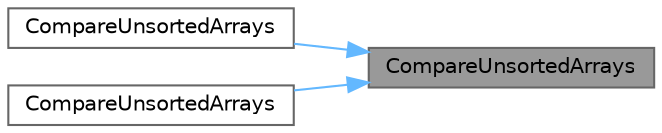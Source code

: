 digraph "CompareUnsortedArrays"
{
 // INTERACTIVE_SVG=YES
 // LATEX_PDF_SIZE
  bgcolor="transparent";
  edge [fontname=Helvetica,fontsize=10,labelfontname=Helvetica,labelfontsize=10];
  node [fontname=Helvetica,fontsize=10,shape=box,height=0.2,width=0.4];
  rankdir="RL";
  Node1 [id="Node000001",label="CompareUnsortedArrays",height=0.2,width=0.4,color="gray40", fillcolor="grey60", style="filled", fontcolor="black",tooltip=" "];
  Node1 -> Node2 [id="edge1_Node000001_Node000002",dir="back",color="steelblue1",style="solid",tooltip=" "];
  Node2 [id="Node000002",label="CompareUnsortedArrays",height=0.2,width=0.4,color="grey40", fillcolor="white", style="filled",URL="$d8/d60/WorldPartitionActorDesc_8h.html#a956896128df3ae00ce7c63c8280f766b",tooltip=" "];
  Node1 -> Node3 [id="edge2_Node000001_Node000003",dir="back",color="steelblue1",style="solid",tooltip=" "];
  Node3 [id="Node000003",label="CompareUnsortedArrays",height=0.2,width=0.4,color="grey40", fillcolor="white", style="filled",URL="$d8/d60/WorldPartitionActorDesc_8h.html#a37ba4cc764126eeb3dd6bc8cea803891",tooltip=" "];
}
